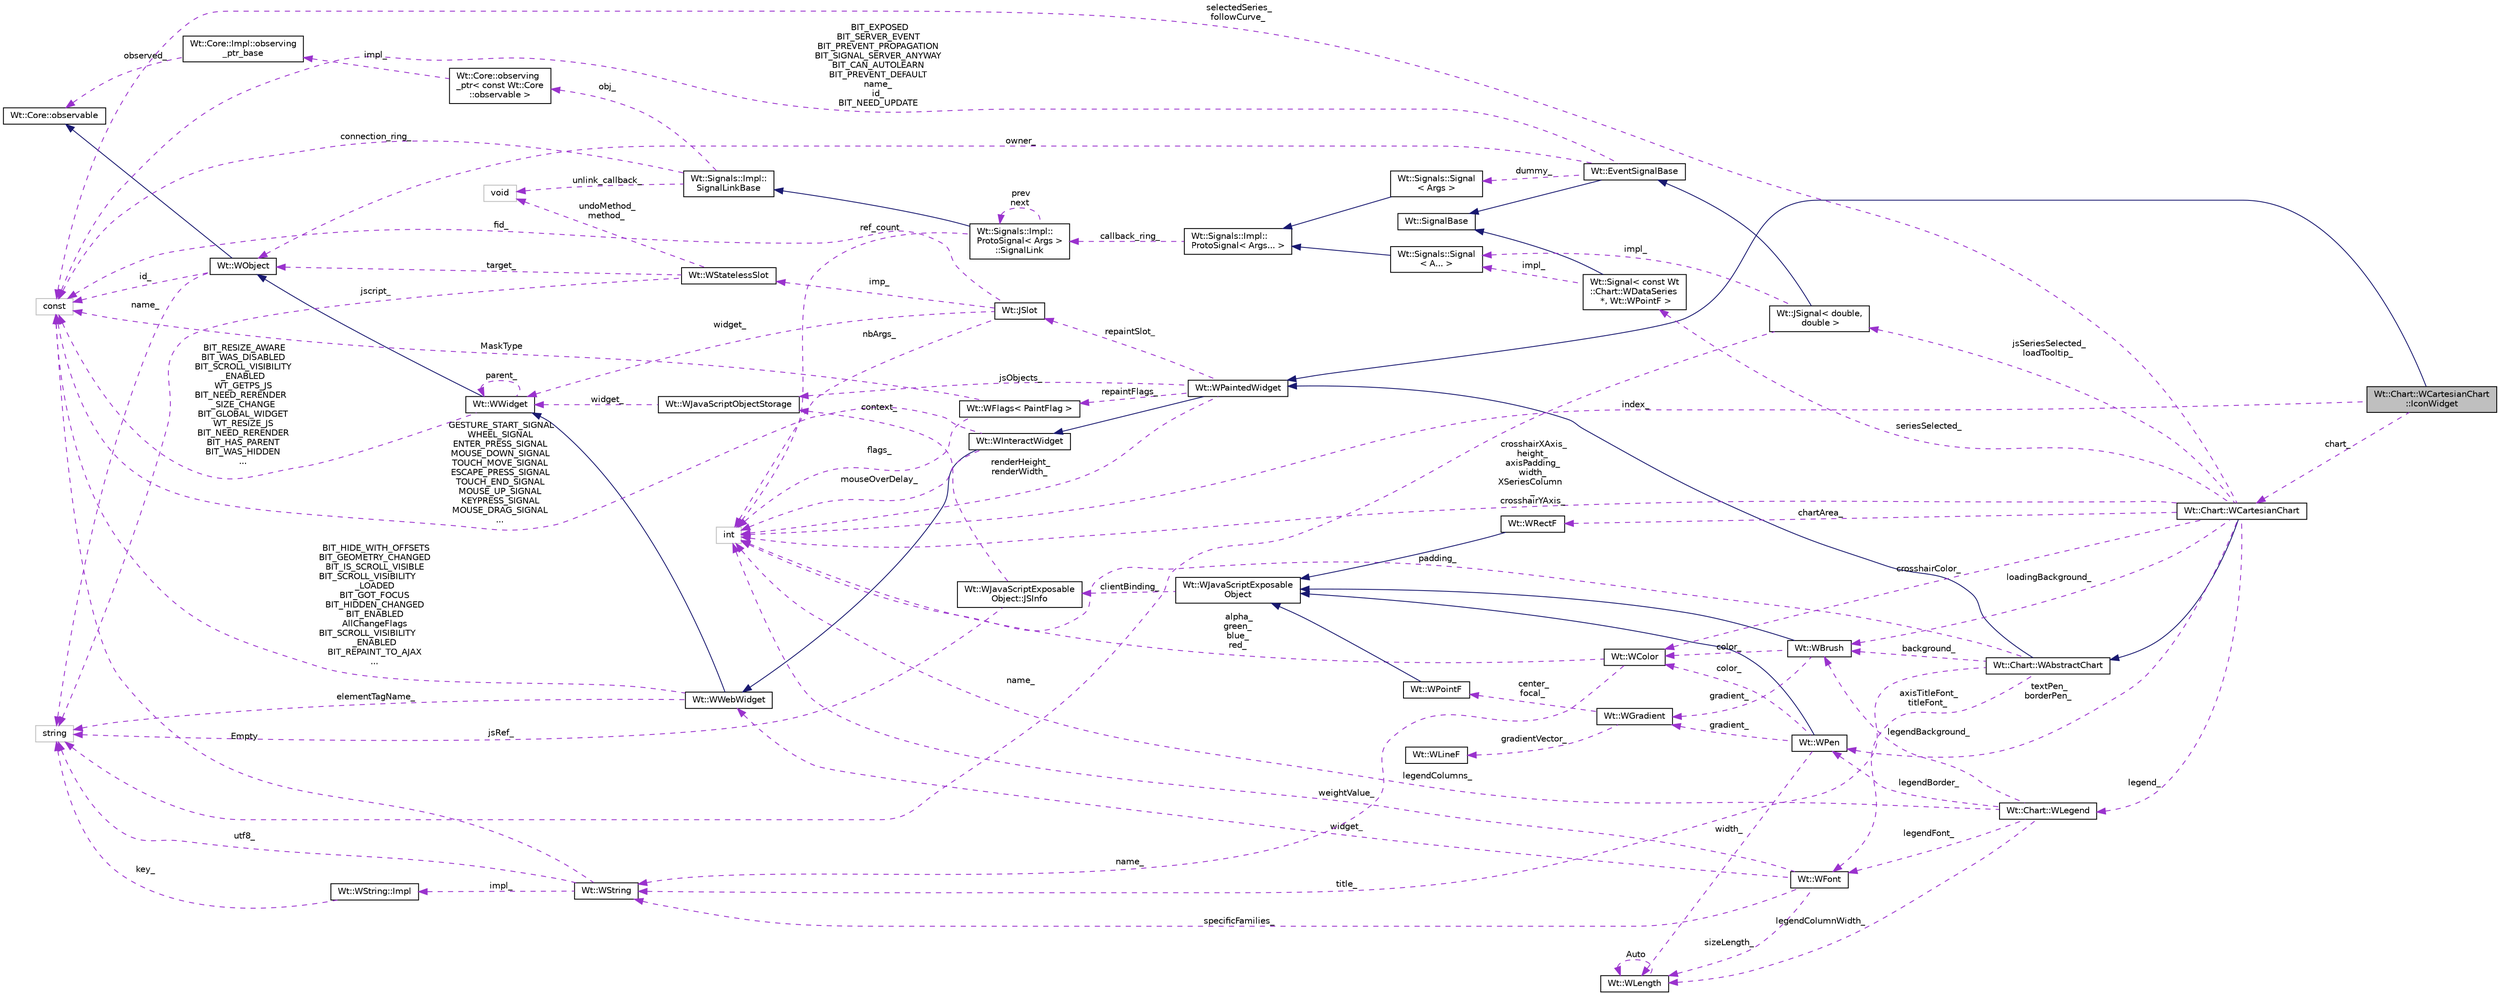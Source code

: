 digraph "Wt::Chart::WCartesianChart::IconWidget"
{
 // LATEX_PDF_SIZE
  edge [fontname="Helvetica",fontsize="10",labelfontname="Helvetica",labelfontsize="10"];
  node [fontname="Helvetica",fontsize="10",shape=record];
  rankdir="LR";
  Node1 [label="Wt::Chart::WCartesianChart\l::IconWidget",height=0.2,width=0.4,color="black", fillcolor="grey75", style="filled", fontcolor="black",tooltip=" "];
  Node2 -> Node1 [dir="back",color="midnightblue",fontsize="10",style="solid",fontname="Helvetica"];
  Node2 [label="Wt::WPaintedWidget",height=0.2,width=0.4,color="black", fillcolor="white", style="filled",URL="$classWt_1_1WPaintedWidget.html",tooltip="A widget that is painted using vector graphics."];
  Node3 -> Node2 [dir="back",color="midnightblue",fontsize="10",style="solid",fontname="Helvetica"];
  Node3 [label="Wt::WInteractWidget",height=0.2,width=0.4,color="black", fillcolor="white", style="filled",URL="$classWt_1_1WInteractWidget.html",tooltip="An abstract widget that can receive user-interface interaction."];
  Node4 -> Node3 [dir="back",color="midnightblue",fontsize="10",style="solid",fontname="Helvetica"];
  Node4 [label="Wt::WWebWidget",height=0.2,width=0.4,color="black", fillcolor="white", style="filled",URL="$classWt_1_1WWebWidget.html",tooltip="A base class for widgets with an HTML counterpart."];
  Node5 -> Node4 [dir="back",color="midnightblue",fontsize="10",style="solid",fontname="Helvetica"];
  Node5 [label="Wt::WWidget",height=0.2,width=0.4,color="black", fillcolor="white", style="filled",URL="$classWt_1_1WWidget.html",tooltip="The abstract base class for a user-interface component."];
  Node6 -> Node5 [dir="back",color="midnightblue",fontsize="10",style="solid",fontname="Helvetica"];
  Node6 [label="Wt::WObject",height=0.2,width=0.4,color="black", fillcolor="white", style="filled",URL="$classWt_1_1WObject.html",tooltip="A base class for objects that participate in the signal/slot system."];
  Node7 -> Node6 [dir="back",color="midnightblue",fontsize="10",style="solid",fontname="Helvetica"];
  Node7 [label="Wt::Core::observable",height=0.2,width=0.4,color="black", fillcolor="white", style="filled",URL="$classWt_1_1Core_1_1observable.html",tooltip="A base class for objects whose life-time can be tracked."];
  Node8 -> Node6 [dir="back",color="darkorchid3",fontsize="10",style="dashed",label=" name_" ,fontname="Helvetica"];
  Node8 [label="string",height=0.2,width=0.4,color="grey75", fillcolor="white", style="filled",tooltip=" "];
  Node9 -> Node6 [dir="back",color="darkorchid3",fontsize="10",style="dashed",label=" id_" ,fontname="Helvetica"];
  Node9 [label="const",height=0.2,width=0.4,color="grey75", fillcolor="white", style="filled",tooltip=" "];
  Node5 -> Node5 [dir="back",color="darkorchid3",fontsize="10",style="dashed",label=" parent_" ,fontname="Helvetica"];
  Node9 -> Node5 [dir="back",color="darkorchid3",fontsize="10",style="dashed",label=" BIT_RESIZE_AWARE\nBIT_WAS_DISABLED\nBIT_SCROLL_VISIBILITY\l_ENABLED\nWT_GETPS_JS\nBIT_NEED_RERENDER\l_SIZE_CHANGE\nBIT_GLOBAL_WIDGET\nWT_RESIZE_JS\nBIT_NEED_RERENDER\nBIT_HAS_PARENT\nBIT_WAS_HIDDEN\n..." ,fontname="Helvetica"];
  Node8 -> Node4 [dir="back",color="darkorchid3",fontsize="10",style="dashed",label=" elementTagName_" ,fontname="Helvetica"];
  Node9 -> Node4 [dir="back",color="darkorchid3",fontsize="10",style="dashed",label=" BIT_HIDE_WITH_OFFSETS\nBIT_GEOMETRY_CHANGED\nBIT_IS_SCROLL_VISIBLE\nBIT_SCROLL_VISIBILITY\l_LOADED\nBIT_GOT_FOCUS\nBIT_HIDDEN_CHANGED\nBIT_ENABLED\nAllChangeFlags\nBIT_SCROLL_VISIBILITY\l_ENABLED\nBIT_REPAINT_TO_AJAX\n..." ,fontname="Helvetica"];
  Node10 -> Node3 [dir="back",color="darkorchid3",fontsize="10",style="dashed",label=" mouseOverDelay_" ,fontname="Helvetica"];
  Node10 [label="int",height=0.2,width=0.4,color="grey75", fillcolor="white", style="filled",tooltip=" "];
  Node9 -> Node3 [dir="back",color="darkorchid3",fontsize="10",style="dashed",label=" GESTURE_START_SIGNAL\nWHEEL_SIGNAL\nENTER_PRESS_SIGNAL\nMOUSE_DOWN_SIGNAL\nTOUCH_MOVE_SIGNAL\nESCAPE_PRESS_SIGNAL\nTOUCH_END_SIGNAL\nMOUSE_UP_SIGNAL\nKEYPRESS_SIGNAL\nMOUSE_DRAG_SIGNAL\n..." ,fontname="Helvetica"];
  Node11 -> Node2 [dir="back",color="darkorchid3",fontsize="10",style="dashed",label=" repaintSlot_" ,fontname="Helvetica"];
  Node11 [label="Wt::JSlot",height=0.2,width=0.4,color="black", fillcolor="white", style="filled",URL="$classWt_1_1JSlot.html",tooltip="A slot that is only implemented in client side JavaScript code."];
  Node12 -> Node11 [dir="back",color="darkorchid3",fontsize="10",style="dashed",label=" imp_" ,fontname="Helvetica"];
  Node12 [label="Wt::WStatelessSlot",height=0.2,width=0.4,color="black", fillcolor="white", style="filled",URL="$classWt_1_1WStatelessSlot.html",tooltip=" "];
  Node6 -> Node12 [dir="back",color="darkorchid3",fontsize="10",style="dashed",label=" target_" ,fontname="Helvetica"];
  Node13 -> Node12 [dir="back",color="darkorchid3",fontsize="10",style="dashed",label=" undoMethod_\nmethod_" ,fontname="Helvetica"];
  Node13 [label="void",height=0.2,width=0.4,color="grey75", fillcolor="white", style="filled",tooltip=" "];
  Node8 -> Node12 [dir="back",color="darkorchid3",fontsize="10",style="dashed",label=" jscript_" ,fontname="Helvetica"];
  Node10 -> Node11 [dir="back",color="darkorchid3",fontsize="10",style="dashed",label=" nbArgs_" ,fontname="Helvetica"];
  Node5 -> Node11 [dir="back",color="darkorchid3",fontsize="10",style="dashed",label=" widget_" ,fontname="Helvetica"];
  Node9 -> Node11 [dir="back",color="darkorchid3",fontsize="10",style="dashed",label=" fid_" ,fontname="Helvetica"];
  Node10 -> Node2 [dir="back",color="darkorchid3",fontsize="10",style="dashed",label=" renderHeight_\nrenderWidth_" ,fontname="Helvetica"];
  Node14 -> Node2 [dir="back",color="darkorchid3",fontsize="10",style="dashed",label=" repaintFlags_" ,fontname="Helvetica"];
  Node14 [label="Wt::WFlags\< PaintFlag \>",height=0.2,width=0.4,color="black", fillcolor="white", style="filled",URL="$classWt_1_1WFlags.html",tooltip=" "];
  Node10 -> Node14 [dir="back",color="darkorchid3",fontsize="10",style="dashed",label=" flags_" ,fontname="Helvetica"];
  Node9 -> Node14 [dir="back",color="darkorchid3",fontsize="10",style="dashed",label=" MaskType" ,fontname="Helvetica"];
  Node15 -> Node2 [dir="back",color="darkorchid3",fontsize="10",style="dashed",label=" jsObjects_" ,fontname="Helvetica"];
  Node15 [label="Wt::WJavaScriptObjectStorage",height=0.2,width=0.4,color="black", fillcolor="white", style="filled",URL="$classWt_1_1WJavaScriptObjectStorage.html",tooltip=" "];
  Node5 -> Node15 [dir="back",color="darkorchid3",fontsize="10",style="dashed",label=" widget_" ,fontname="Helvetica"];
  Node10 -> Node1 [dir="back",color="darkorchid3",fontsize="10",style="dashed",label=" index_" ,fontname="Helvetica"];
  Node16 -> Node1 [dir="back",color="darkorchid3",fontsize="10",style="dashed",label=" chart_" ,fontname="Helvetica"];
  Node16 [label="Wt::Chart::WCartesianChart",height=0.2,width=0.4,color="black", fillcolor="white", style="filled",URL="$classWt_1_1Chart_1_1WCartesianChart.html",tooltip="A cartesian chart."];
  Node17 -> Node16 [dir="back",color="midnightblue",fontsize="10",style="solid",fontname="Helvetica"];
  Node17 [label="Wt::Chart::WAbstractChart",height=0.2,width=0.4,color="black", fillcolor="white", style="filled",URL="$classWt_1_1Chart_1_1WAbstractChart.html",tooltip="Abstract base class for MVC-based charts."];
  Node2 -> Node17 [dir="back",color="midnightblue",fontsize="10",style="solid",fontname="Helvetica"];
  Node18 -> Node17 [dir="back",color="darkorchid3",fontsize="10",style="dashed",label=" title_" ,fontname="Helvetica"];
  Node18 [label="Wt::WString",height=0.2,width=0.4,color="black", fillcolor="white", style="filled",URL="$classWt_1_1WString.html",tooltip="A value class which describes a locale-aware unicode string."];
  Node19 -> Node18 [dir="back",color="darkorchid3",fontsize="10",style="dashed",label=" impl_" ,fontname="Helvetica"];
  Node19 [label="Wt::WString::Impl",height=0.2,width=0.4,color="black", fillcolor="white", style="filled",URL="$structWt_1_1WString_1_1Impl.html",tooltip=" "];
  Node8 -> Node19 [dir="back",color="darkorchid3",fontsize="10",style="dashed",label=" key_" ,fontname="Helvetica"];
  Node8 -> Node18 [dir="back",color="darkorchid3",fontsize="10",style="dashed",label=" utf8_" ,fontname="Helvetica"];
  Node9 -> Node18 [dir="back",color="darkorchid3",fontsize="10",style="dashed",label=" Empty" ,fontname="Helvetica"];
  Node20 -> Node17 [dir="back",color="darkorchid3",fontsize="10",style="dashed",label=" background_" ,fontname="Helvetica"];
  Node20 [label="Wt::WBrush",height=0.2,width=0.4,color="black", fillcolor="white", style="filled",URL="$classWt_1_1WBrush.html",tooltip="A value class that defines the style for filling a path."];
  Node21 -> Node20 [dir="back",color="midnightblue",fontsize="10",style="solid",fontname="Helvetica"];
  Node21 [label="Wt::WJavaScriptExposable\lObject",height=0.2,width=0.4,color="black", fillcolor="white", style="filled",URL="$classWt_1_1WJavaScriptExposableObject.html",tooltip="A JavaScript exposable object."];
  Node22 -> Node21 [dir="back",color="darkorchid3",fontsize="10",style="dashed",label=" clientBinding_" ,fontname="Helvetica"];
  Node22 [label="Wt::WJavaScriptExposable\lObject::JSInfo",height=0.2,width=0.4,color="black", fillcolor="white", style="filled",URL="$structWt_1_1WJavaScriptExposableObject_1_1JSInfo.html",tooltip=" "];
  Node8 -> Node22 [dir="back",color="darkorchid3",fontsize="10",style="dashed",label=" jsRef_" ,fontname="Helvetica"];
  Node15 -> Node22 [dir="back",color="darkorchid3",fontsize="10",style="dashed",label=" context_" ,fontname="Helvetica"];
  Node23 -> Node20 [dir="back",color="darkorchid3",fontsize="10",style="dashed",label=" color_" ,fontname="Helvetica"];
  Node23 [label="Wt::WColor",height=0.2,width=0.4,color="black", fillcolor="white", style="filled",URL="$classWt_1_1WColor.html",tooltip="A value class that defines a color."];
  Node18 -> Node23 [dir="back",color="darkorchid3",fontsize="10",style="dashed",label=" name_" ,fontname="Helvetica"];
  Node10 -> Node23 [dir="back",color="darkorchid3",fontsize="10",style="dashed",label=" alpha_\ngreen_\nblue_\nred_" ,fontname="Helvetica"];
  Node24 -> Node20 [dir="back",color="darkorchid3",fontsize="10",style="dashed",label=" gradient_" ,fontname="Helvetica"];
  Node24 [label="Wt::WGradient",height=0.2,width=0.4,color="black", fillcolor="white", style="filled",URL="$classWt_1_1WGradient.html",tooltip="A linear or radial gradient."];
  Node25 -> Node24 [dir="back",color="darkorchid3",fontsize="10",style="dashed",label=" center_\nfocal_" ,fontname="Helvetica"];
  Node25 [label="Wt::WPointF",height=0.2,width=0.4,color="black", fillcolor="white", style="filled",URL="$classWt_1_1WPointF.html",tooltip="A value class that defines a 2D point."];
  Node21 -> Node25 [dir="back",color="midnightblue",fontsize="10",style="solid",fontname="Helvetica"];
  Node26 -> Node24 [dir="back",color="darkorchid3",fontsize="10",style="dashed",label=" gradientVector_" ,fontname="Helvetica"];
  Node26 [label="Wt::WLineF",height=0.2,width=0.4,color="black", fillcolor="white", style="filled",URL="$classWt_1_1WLineF.html",tooltip="Utility class that defines a single line."];
  Node10 -> Node17 [dir="back",color="darkorchid3",fontsize="10",style="dashed",label=" padding_" ,fontname="Helvetica"];
  Node27 -> Node17 [dir="back",color="darkorchid3",fontsize="10",style="dashed",label=" axisTitleFont_\ntitleFont_" ,fontname="Helvetica"];
  Node27 [label="Wt::WFont",height=0.2,width=0.4,color="black", fillcolor="white", style="filled",URL="$classWt_1_1WFont.html",tooltip="A value class that describes a font."];
  Node18 -> Node27 [dir="back",color="darkorchid3",fontsize="10",style="dashed",label=" specificFamilies_" ,fontname="Helvetica"];
  Node10 -> Node27 [dir="back",color="darkorchid3",fontsize="10",style="dashed",label=" weightValue_" ,fontname="Helvetica"];
  Node4 -> Node27 [dir="back",color="darkorchid3",fontsize="10",style="dashed",label=" widget_" ,fontname="Helvetica"];
  Node28 -> Node27 [dir="back",color="darkorchid3",fontsize="10",style="dashed",label=" sizeLength_" ,fontname="Helvetica"];
  Node28 [label="Wt::WLength",height=0.2,width=0.4,color="black", fillcolor="white", style="filled",URL="$classWt_1_1WLength.html",tooltip="A value class that describes a CSS length."];
  Node28 -> Node28 [dir="back",color="darkorchid3",fontsize="10",style="dashed",label=" Auto" ,fontname="Helvetica"];
  Node23 -> Node16 [dir="back",color="darkorchid3",fontsize="10",style="dashed",label=" crosshairColor_" ,fontname="Helvetica"];
  Node29 -> Node16 [dir="back",color="darkorchid3",fontsize="10",style="dashed",label=" legend_" ,fontname="Helvetica"];
  Node29 [label="Wt::Chart::WLegend",height=0.2,width=0.4,color="black", fillcolor="white", style="filled",URL="$classWt_1_1Chart_1_1WLegend.html",tooltip=" "];
  Node20 -> Node29 [dir="back",color="darkorchid3",fontsize="10",style="dashed",label=" legendBackground_" ,fontname="Helvetica"];
  Node30 -> Node29 [dir="back",color="darkorchid3",fontsize="10",style="dashed",label=" legendBorder_" ,fontname="Helvetica"];
  Node30 [label="Wt::WPen",height=0.2,width=0.4,color="black", fillcolor="white", style="filled",URL="$classWt_1_1WPen.html",tooltip="A value class that defines the style for pen strokes."];
  Node21 -> Node30 [dir="back",color="midnightblue",fontsize="10",style="solid",fontname="Helvetica"];
  Node23 -> Node30 [dir="back",color="darkorchid3",fontsize="10",style="dashed",label=" color_" ,fontname="Helvetica"];
  Node24 -> Node30 [dir="back",color="darkorchid3",fontsize="10",style="dashed",label=" gradient_" ,fontname="Helvetica"];
  Node28 -> Node30 [dir="back",color="darkorchid3",fontsize="10",style="dashed",label=" width_" ,fontname="Helvetica"];
  Node10 -> Node29 [dir="back",color="darkorchid3",fontsize="10",style="dashed",label=" legendColumns_" ,fontname="Helvetica"];
  Node27 -> Node29 [dir="back",color="darkorchid3",fontsize="10",style="dashed",label=" legendFont_" ,fontname="Helvetica"];
  Node28 -> Node29 [dir="back",color="darkorchid3",fontsize="10",style="dashed",label=" legendColumnWidth_" ,fontname="Helvetica"];
  Node20 -> Node16 [dir="back",color="darkorchid3",fontsize="10",style="dashed",label=" loadingBackground_" ,fontname="Helvetica"];
  Node31 -> Node16 [dir="back",color="darkorchid3",fontsize="10",style="dashed",label=" chartArea_" ,fontname="Helvetica"];
  Node31 [label="Wt::WRectF",height=0.2,width=0.4,color="black", fillcolor="white", style="filled",URL="$classWt_1_1WRectF.html",tooltip="A value class that defines a rectangle."];
  Node21 -> Node31 [dir="back",color="midnightblue",fontsize="10",style="solid",fontname="Helvetica"];
  Node30 -> Node16 [dir="back",color="darkorchid3",fontsize="10",style="dashed",label=" textPen_\nborderPen_" ,fontname="Helvetica"];
  Node10 -> Node16 [dir="back",color="darkorchid3",fontsize="10",style="dashed",label=" crosshairXAxis_\nheight_\naxisPadding_\nwidth_\nXSeriesColumn\l_\ncrosshairYAxis_" ,fontname="Helvetica"];
  Node32 -> Node16 [dir="back",color="darkorchid3",fontsize="10",style="dashed",label=" seriesSelected_" ,fontname="Helvetica"];
  Node32 [label="Wt::Signal\< const Wt\l::Chart::WDataSeries\l *, Wt::WPointF \>",height=0.2,width=0.4,color="black", fillcolor="white", style="filled",URL="$classWt_1_1Signal.html",tooltip=" "];
  Node33 -> Node32 [dir="back",color="midnightblue",fontsize="10",style="solid",fontname="Helvetica"];
  Node33 [label="Wt::SignalBase",height=0.2,width=0.4,color="black", fillcolor="white", style="filled",URL="$classWt_1_1SignalBase.html",tooltip="Abstract base class of a signal."];
  Node34 -> Node32 [dir="back",color="darkorchid3",fontsize="10",style="dashed",label=" impl_" ,fontname="Helvetica"];
  Node34 [label="Wt::Signals::Signal\l\< A... \>",height=0.2,width=0.4,color="black", fillcolor="white", style="filled",URL="$structWt_1_1Signals_1_1Signal.html",tooltip=" "];
  Node35 -> Node34 [dir="back",color="midnightblue",fontsize="10",style="solid",fontname="Helvetica"];
  Node35 [label="Wt::Signals::Impl::\lProtoSignal\< Args... \>",height=0.2,width=0.4,color="black", fillcolor="white", style="filled",URL="$classWt_1_1Signals_1_1Impl_1_1ProtoSignal.html",tooltip=" "];
  Node36 -> Node35 [dir="back",color="darkorchid3",fontsize="10",style="dashed",label=" callback_ring_" ,fontname="Helvetica"];
  Node36 [label="Wt::Signals::Impl::\lProtoSignal\< Args \>\l::SignalLink",height=0.2,width=0.4,color="black", fillcolor="white", style="filled",URL="$structWt_1_1Signals_1_1Impl_1_1ProtoSignal_1_1SignalLink.html",tooltip=" "];
  Node37 -> Node36 [dir="back",color="midnightblue",fontsize="10",style="solid",fontname="Helvetica"];
  Node37 [label="Wt::Signals::Impl::\lSignalLinkBase",height=0.2,width=0.4,color="black", fillcolor="white", style="filled",URL="$classWt_1_1Signals_1_1Impl_1_1SignalLinkBase.html",tooltip=" "];
  Node13 -> Node37 [dir="back",color="darkorchid3",fontsize="10",style="dashed",label=" unlink_callback_" ,fontname="Helvetica"];
  Node38 -> Node37 [dir="back",color="darkorchid3",fontsize="10",style="dashed",label=" obj_" ,fontname="Helvetica"];
  Node38 [label="Wt::Core::observing\l_ptr\< const Wt::Core\l::observable \>",height=0.2,width=0.4,color="black", fillcolor="white", style="filled",URL="$classWt_1_1Core_1_1observing__ptr.html",tooltip=" "];
  Node39 -> Node38 [dir="back",color="darkorchid3",fontsize="10",style="dashed",label=" impl_" ,fontname="Helvetica"];
  Node39 [label="Wt::Core::Impl::observing\l_ptr_base",height=0.2,width=0.4,color="black", fillcolor="white", style="filled",URL="$structWt_1_1Core_1_1Impl_1_1observing__ptr__base.html",tooltip=" "];
  Node7 -> Node39 [dir="back",color="darkorchid3",fontsize="10",style="dashed",label=" observed_" ,fontname="Helvetica"];
  Node9 -> Node37 [dir="back",color="darkorchid3",fontsize="10",style="dashed",label=" connection_ring_" ,fontname="Helvetica"];
  Node10 -> Node36 [dir="back",color="darkorchid3",fontsize="10",style="dashed",label=" ref_count" ,fontname="Helvetica"];
  Node36 -> Node36 [dir="back",color="darkorchid3",fontsize="10",style="dashed",label=" prev\nnext" ,fontname="Helvetica"];
  Node9 -> Node16 [dir="back",color="darkorchid3",fontsize="10",style="dashed",label=" selectedSeries_\nfollowCurve_" ,fontname="Helvetica"];
  Node40 -> Node16 [dir="back",color="darkorchid3",fontsize="10",style="dashed",label=" jsSeriesSelected_\nloadTooltip_" ,fontname="Helvetica"];
  Node40 [label="Wt::JSignal\< double,\l double \>",height=0.2,width=0.4,color="black", fillcolor="white", style="filled",URL="$classWt_1_1JSignal.html",tooltip=" "];
  Node41 -> Node40 [dir="back",color="midnightblue",fontsize="10",style="solid",fontname="Helvetica"];
  Node41 [label="Wt::EventSignalBase",height=0.2,width=0.4,color="black", fillcolor="white", style="filled",URL="$classWt_1_1EventSignalBase.html",tooltip="Abstract base class of an event signal."];
  Node33 -> Node41 [dir="back",color="midnightblue",fontsize="10",style="solid",fontname="Helvetica"];
  Node6 -> Node41 [dir="back",color="darkorchid3",fontsize="10",style="dashed",label=" owner_" ,fontname="Helvetica"];
  Node42 -> Node41 [dir="back",color="darkorchid3",fontsize="10",style="dashed",label=" dummy_" ,fontname="Helvetica"];
  Node42 [label="Wt::Signals::Signal\l\< Args \>",height=0.2,width=0.4,color="black", fillcolor="white", style="filled",URL="$structWt_1_1Signals_1_1Signal.html",tooltip=" "];
  Node35 -> Node42 [dir="back",color="midnightblue",fontsize="10",style="solid",fontname="Helvetica"];
  Node9 -> Node41 [dir="back",color="darkorchid3",fontsize="10",style="dashed",label=" BIT_EXPOSED\nBIT_SERVER_EVENT\nBIT_PREVENT_PROPAGATION\nBIT_SIGNAL_SERVER_ANYWAY\nBIT_CAN_AUTOLEARN\nBIT_PREVENT_DEFAULT\nname_\nid_\nBIT_NEED_UPDATE" ,fontname="Helvetica"];
  Node8 -> Node40 [dir="back",color="darkorchid3",fontsize="10",style="dashed",label=" name_" ,fontname="Helvetica"];
  Node34 -> Node40 [dir="back",color="darkorchid3",fontsize="10",style="dashed",label=" impl_" ,fontname="Helvetica"];
}
